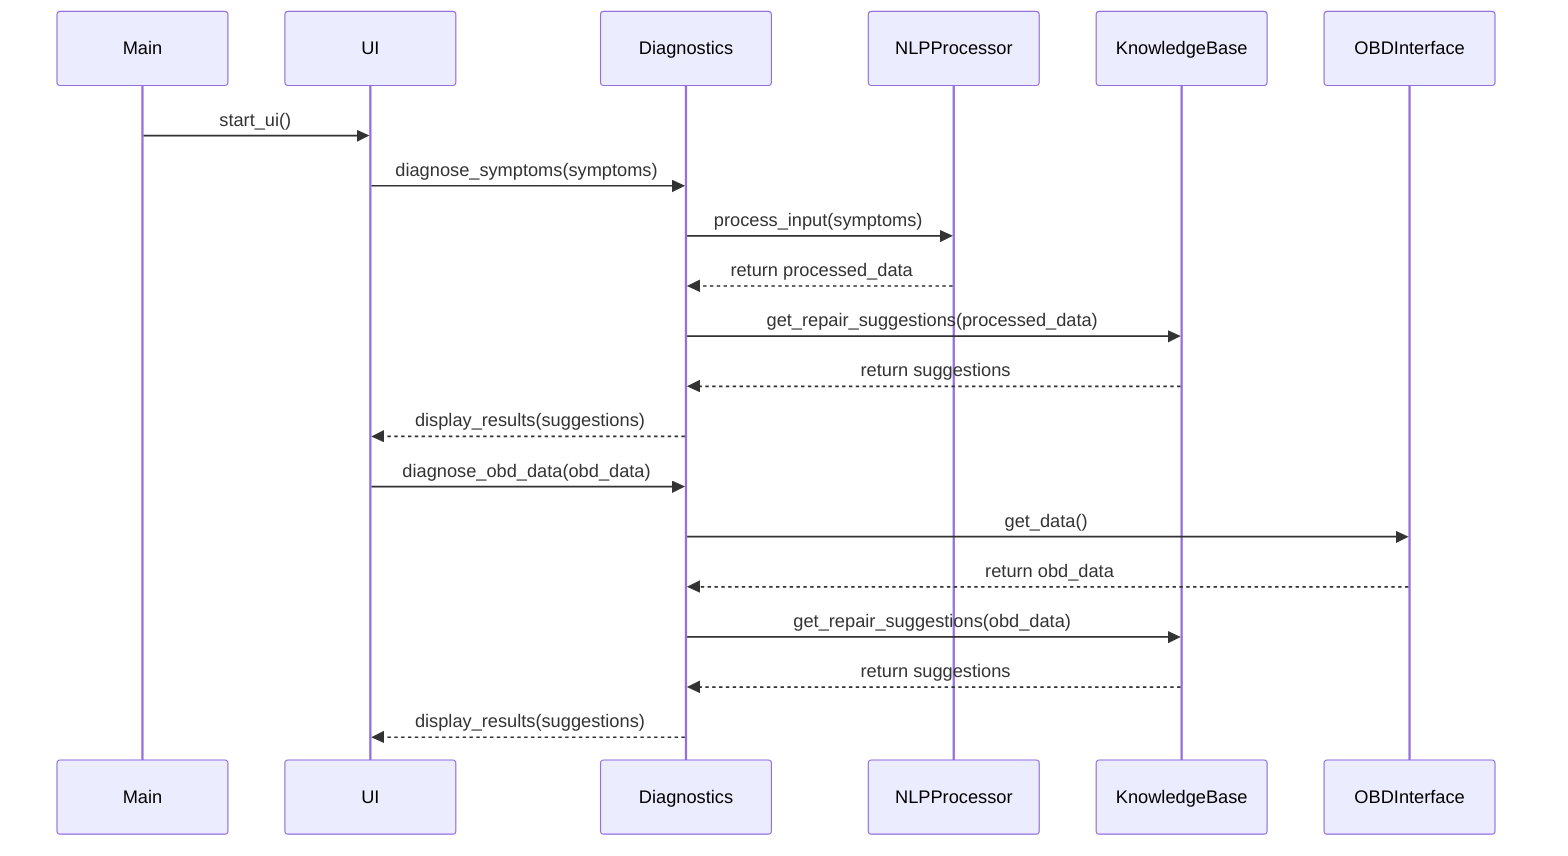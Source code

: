 sequenceDiagram
    participant M as Main
    participant UI as UI
    participant D as Diagnostics
    participant NLP as NLPProcessor
    participant KB as KnowledgeBase
    participant OBD as OBDInterface
    M->>UI: start_ui()
    UI->>D: diagnose_symptoms(symptoms)
    D->>NLP: process_input(symptoms)
    NLP-->>D: return processed_data
    D->>KB: get_repair_suggestions(processed_data)
    KB-->>D: return suggestions
    D-->>UI: display_results(suggestions)
    UI->>D: diagnose_obd_data(obd_data)
    D->>OBD: get_data()
    OBD-->>D: return obd_data
    D->>KB: get_repair_suggestions(obd_data)
    KB-->>D: return suggestions
    D-->>UI: display_results(suggestions)